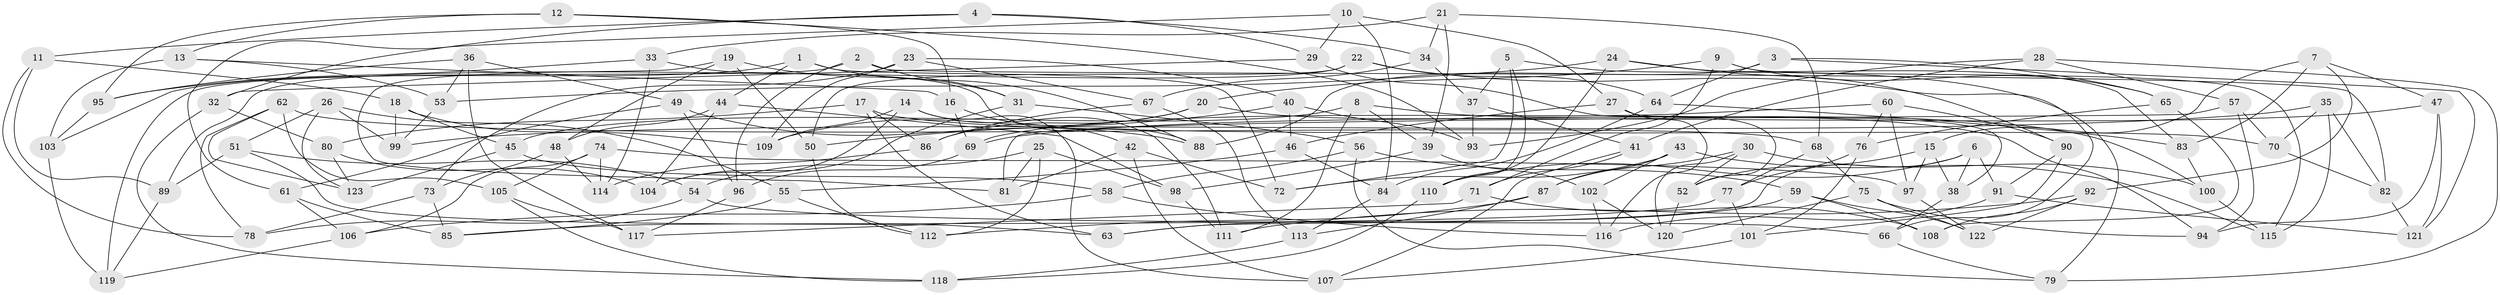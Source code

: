 // Generated by graph-tools (version 1.1) at 2025/50/03/09/25 03:50:53]
// undirected, 123 vertices, 246 edges
graph export_dot {
graph [start="1"]
  node [color=gray90,style=filled];
  1;
  2;
  3;
  4;
  5;
  6;
  7;
  8;
  9;
  10;
  11;
  12;
  13;
  14;
  15;
  16;
  17;
  18;
  19;
  20;
  21;
  22;
  23;
  24;
  25;
  26;
  27;
  28;
  29;
  30;
  31;
  32;
  33;
  34;
  35;
  36;
  37;
  38;
  39;
  40;
  41;
  42;
  43;
  44;
  45;
  46;
  47;
  48;
  49;
  50;
  51;
  52;
  53;
  54;
  55;
  56;
  57;
  58;
  59;
  60;
  61;
  62;
  63;
  64;
  65;
  66;
  67;
  68;
  69;
  70;
  71;
  72;
  73;
  74;
  75;
  76;
  77;
  78;
  79;
  80;
  81;
  82;
  83;
  84;
  85;
  86;
  87;
  88;
  89;
  90;
  91;
  92;
  93;
  94;
  95;
  96;
  97;
  98;
  99;
  100;
  101;
  102;
  103;
  104;
  105;
  106;
  107;
  108;
  109;
  110;
  111;
  112;
  113;
  114;
  115;
  116;
  117;
  118;
  119;
  120;
  121;
  122;
  123;
  1 -- 44;
  1 -- 88;
  1 -- 72;
  1 -- 103;
  2 -- 96;
  2 -- 31;
  2 -- 82;
  2 -- 119;
  3 -- 88;
  3 -- 64;
  3 -- 121;
  3 -- 65;
  4 -- 11;
  4 -- 29;
  4 -- 32;
  4 -- 34;
  5 -- 110;
  5 -- 79;
  5 -- 72;
  5 -- 37;
  6 -- 38;
  6 -- 63;
  6 -- 110;
  6 -- 91;
  7 -- 83;
  7 -- 47;
  7 -- 92;
  7 -- 15;
  8 -- 45;
  8 -- 100;
  8 -- 39;
  8 -- 111;
  9 -- 20;
  9 -- 65;
  9 -- 115;
  9 -- 71;
  10 -- 29;
  10 -- 84;
  10 -- 61;
  10 -- 27;
  11 -- 89;
  11 -- 18;
  11 -- 78;
  12 -- 95;
  12 -- 93;
  12 -- 16;
  12 -- 13;
  13 -- 53;
  13 -- 16;
  13 -- 103;
  14 -- 109;
  14 -- 111;
  14 -- 107;
  14 -- 104;
  15 -- 52;
  15 -- 97;
  15 -- 38;
  16 -- 42;
  16 -- 69;
  17 -- 70;
  17 -- 86;
  17 -- 63;
  17 -- 80;
  18 -- 45;
  18 -- 109;
  18 -- 99;
  19 -- 81;
  19 -- 50;
  19 -- 31;
  19 -- 48;
  20 -- 86;
  20 -- 94;
  20 -- 109;
  21 -- 39;
  21 -- 33;
  21 -- 34;
  21 -- 68;
  22 -- 64;
  22 -- 89;
  22 -- 50;
  22 -- 66;
  23 -- 73;
  23 -- 109;
  23 -- 40;
  23 -- 67;
  24 -- 110;
  24 -- 53;
  24 -- 90;
  24 -- 83;
  25 -- 54;
  25 -- 112;
  25 -- 98;
  25 -- 81;
  26 -- 99;
  26 -- 123;
  26 -- 55;
  26 -- 51;
  27 -- 38;
  27 -- 116;
  27 -- 46;
  28 -- 41;
  28 -- 57;
  28 -- 93;
  28 -- 79;
  29 -- 52;
  29 -- 32;
  30 -- 52;
  30 -- 87;
  30 -- 120;
  30 -- 100;
  31 -- 56;
  31 -- 104;
  32 -- 118;
  32 -- 80;
  33 -- 95;
  33 -- 88;
  33 -- 114;
  34 -- 67;
  34 -- 37;
  35 -- 70;
  35 -- 115;
  35 -- 99;
  35 -- 82;
  36 -- 53;
  36 -- 49;
  36 -- 117;
  36 -- 95;
  37 -- 93;
  37 -- 41;
  38 -- 66;
  39 -- 102;
  39 -- 98;
  40 -- 46;
  40 -- 93;
  40 -- 50;
  41 -- 107;
  41 -- 71;
  42 -- 72;
  42 -- 107;
  42 -- 81;
  43 -- 72;
  43 -- 115;
  43 -- 87;
  43 -- 102;
  44 -- 104;
  44 -- 48;
  44 -- 98;
  45 -- 123;
  45 -- 58;
  46 -- 55;
  46 -- 84;
  47 -- 121;
  47 -- 69;
  47 -- 94;
  48 -- 73;
  48 -- 114;
  49 -- 96;
  49 -- 61;
  49 -- 88;
  50 -- 112;
  51 -- 63;
  51 -- 54;
  51 -- 89;
  52 -- 120;
  53 -- 99;
  54 -- 66;
  54 -- 78;
  55 -- 112;
  55 -- 85;
  56 -- 58;
  56 -- 59;
  56 -- 79;
  57 -- 94;
  57 -- 81;
  57 -- 70;
  58 -- 106;
  58 -- 116;
  59 -- 122;
  59 -- 108;
  59 -- 63;
  60 -- 90;
  60 -- 69;
  60 -- 97;
  60 -- 76;
  61 -- 106;
  61 -- 85;
  62 -- 78;
  62 -- 105;
  62 -- 123;
  62 -- 68;
  64 -- 84;
  64 -- 83;
  65 -- 108;
  65 -- 76;
  66 -- 79;
  67 -- 113;
  67 -- 86;
  68 -- 75;
  68 -- 77;
  69 -- 96;
  70 -- 82;
  71 -- 117;
  71 -- 108;
  73 -- 85;
  73 -- 78;
  74 -- 105;
  74 -- 106;
  74 -- 114;
  74 -- 97;
  75 -- 94;
  75 -- 120;
  75 -- 122;
  76 -- 101;
  76 -- 77;
  77 -- 85;
  77 -- 101;
  80 -- 104;
  80 -- 123;
  82 -- 121;
  83 -- 100;
  84 -- 113;
  86 -- 114;
  87 -- 113;
  87 -- 112;
  89 -- 119;
  90 -- 101;
  90 -- 91;
  91 -- 121;
  91 -- 116;
  92 -- 111;
  92 -- 122;
  92 -- 108;
  95 -- 103;
  96 -- 117;
  97 -- 122;
  98 -- 111;
  100 -- 115;
  101 -- 107;
  102 -- 120;
  102 -- 116;
  103 -- 119;
  105 -- 117;
  105 -- 118;
  106 -- 119;
  110 -- 118;
  113 -- 118;
}
